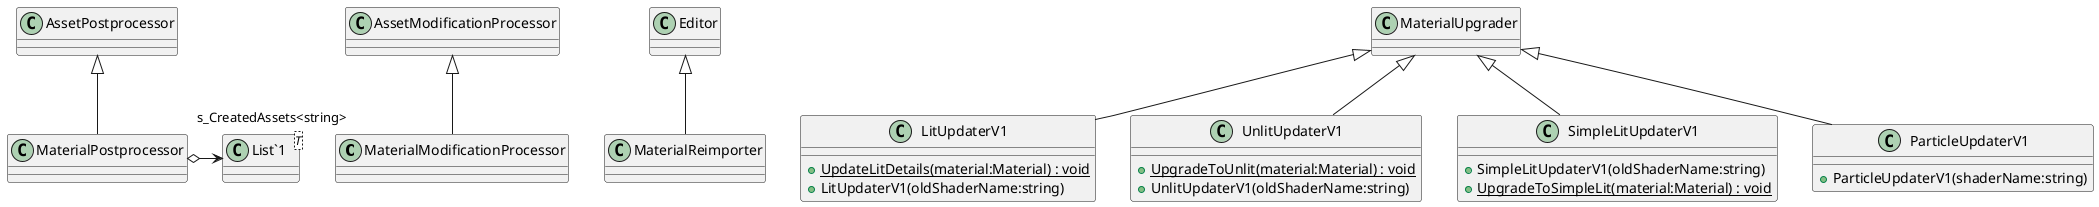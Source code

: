 @startuml
class MaterialModificationProcessor {
}
class MaterialReimporter {
}
class MaterialPostprocessor {
}
class LitUpdaterV1 {
    + {static} UpdateLitDetails(material:Material) : void
    + LitUpdaterV1(oldShaderName:string)
}
class UnlitUpdaterV1 {
    + {static} UpgradeToUnlit(material:Material) : void
    + UnlitUpdaterV1(oldShaderName:string)
}
class SimpleLitUpdaterV1 {
    + SimpleLitUpdaterV1(oldShaderName:string)
    + {static} UpgradeToSimpleLit(material:Material) : void
}
class ParticleUpdaterV1 {
    + ParticleUpdaterV1(shaderName:string)
}
class "List`1"<T> {
}
AssetModificationProcessor <|-- MaterialModificationProcessor
Editor <|-- MaterialReimporter
AssetPostprocessor <|-- MaterialPostprocessor
MaterialPostprocessor o-> "s_CreatedAssets<string>" "List`1"
MaterialUpgrader <|-- LitUpdaterV1
MaterialUpgrader <|-- UnlitUpdaterV1
MaterialUpgrader <|-- SimpleLitUpdaterV1
MaterialUpgrader <|-- ParticleUpdaterV1
@enduml
